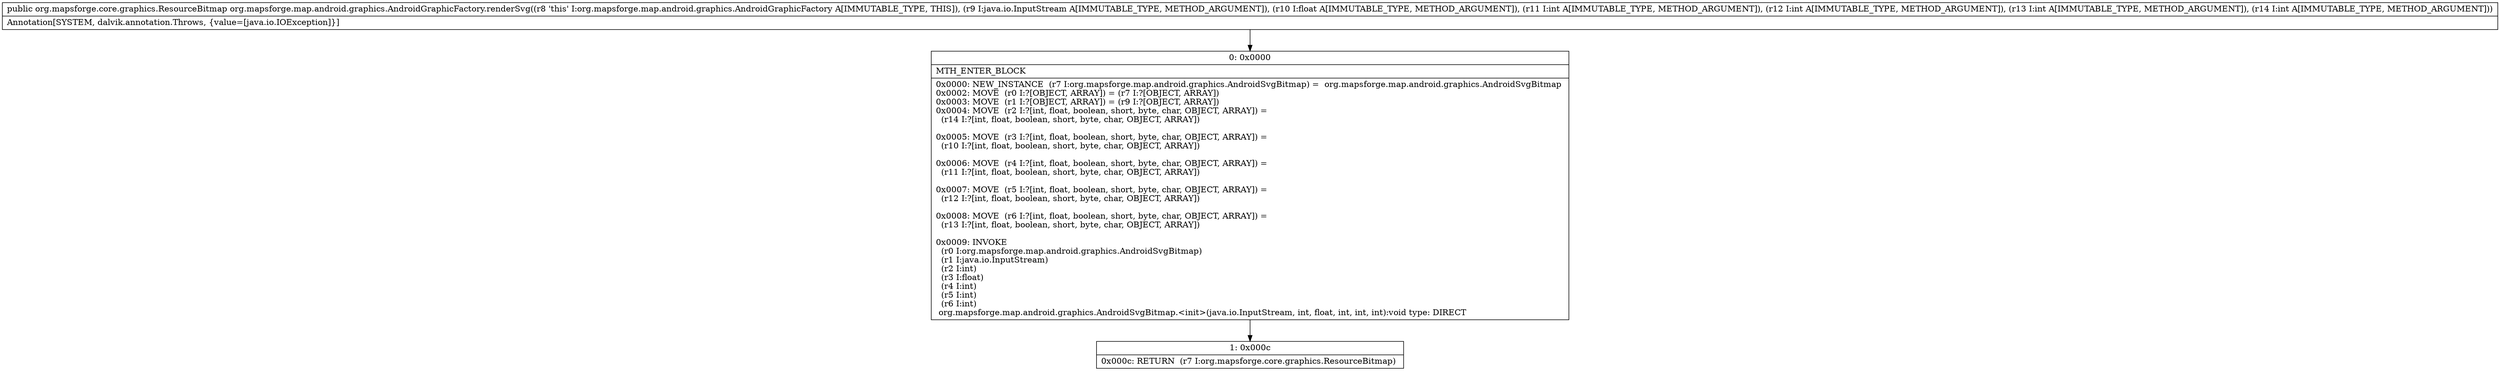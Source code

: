 digraph "CFG fororg.mapsforge.map.android.graphics.AndroidGraphicFactory.renderSvg(Ljava\/io\/InputStream;FIIII)Lorg\/mapsforge\/core\/graphics\/ResourceBitmap;" {
Node_0 [shape=record,label="{0\:\ 0x0000|MTH_ENTER_BLOCK\l|0x0000: NEW_INSTANCE  (r7 I:org.mapsforge.map.android.graphics.AndroidSvgBitmap) =  org.mapsforge.map.android.graphics.AndroidSvgBitmap \l0x0002: MOVE  (r0 I:?[OBJECT, ARRAY]) = (r7 I:?[OBJECT, ARRAY]) \l0x0003: MOVE  (r1 I:?[OBJECT, ARRAY]) = (r9 I:?[OBJECT, ARRAY]) \l0x0004: MOVE  (r2 I:?[int, float, boolean, short, byte, char, OBJECT, ARRAY]) = \l  (r14 I:?[int, float, boolean, short, byte, char, OBJECT, ARRAY])\l \l0x0005: MOVE  (r3 I:?[int, float, boolean, short, byte, char, OBJECT, ARRAY]) = \l  (r10 I:?[int, float, boolean, short, byte, char, OBJECT, ARRAY])\l \l0x0006: MOVE  (r4 I:?[int, float, boolean, short, byte, char, OBJECT, ARRAY]) = \l  (r11 I:?[int, float, boolean, short, byte, char, OBJECT, ARRAY])\l \l0x0007: MOVE  (r5 I:?[int, float, boolean, short, byte, char, OBJECT, ARRAY]) = \l  (r12 I:?[int, float, boolean, short, byte, char, OBJECT, ARRAY])\l \l0x0008: MOVE  (r6 I:?[int, float, boolean, short, byte, char, OBJECT, ARRAY]) = \l  (r13 I:?[int, float, boolean, short, byte, char, OBJECT, ARRAY])\l \l0x0009: INVOKE  \l  (r0 I:org.mapsforge.map.android.graphics.AndroidSvgBitmap)\l  (r1 I:java.io.InputStream)\l  (r2 I:int)\l  (r3 I:float)\l  (r4 I:int)\l  (r5 I:int)\l  (r6 I:int)\l org.mapsforge.map.android.graphics.AndroidSvgBitmap.\<init\>(java.io.InputStream, int, float, int, int, int):void type: DIRECT \l}"];
Node_1 [shape=record,label="{1\:\ 0x000c|0x000c: RETURN  (r7 I:org.mapsforge.core.graphics.ResourceBitmap) \l}"];
MethodNode[shape=record,label="{public org.mapsforge.core.graphics.ResourceBitmap org.mapsforge.map.android.graphics.AndroidGraphicFactory.renderSvg((r8 'this' I:org.mapsforge.map.android.graphics.AndroidGraphicFactory A[IMMUTABLE_TYPE, THIS]), (r9 I:java.io.InputStream A[IMMUTABLE_TYPE, METHOD_ARGUMENT]), (r10 I:float A[IMMUTABLE_TYPE, METHOD_ARGUMENT]), (r11 I:int A[IMMUTABLE_TYPE, METHOD_ARGUMENT]), (r12 I:int A[IMMUTABLE_TYPE, METHOD_ARGUMENT]), (r13 I:int A[IMMUTABLE_TYPE, METHOD_ARGUMENT]), (r14 I:int A[IMMUTABLE_TYPE, METHOD_ARGUMENT]))  | Annotation[SYSTEM, dalvik.annotation.Throws, \{value=[java.io.IOException]\}]\l}"];
MethodNode -> Node_0;
Node_0 -> Node_1;
}

